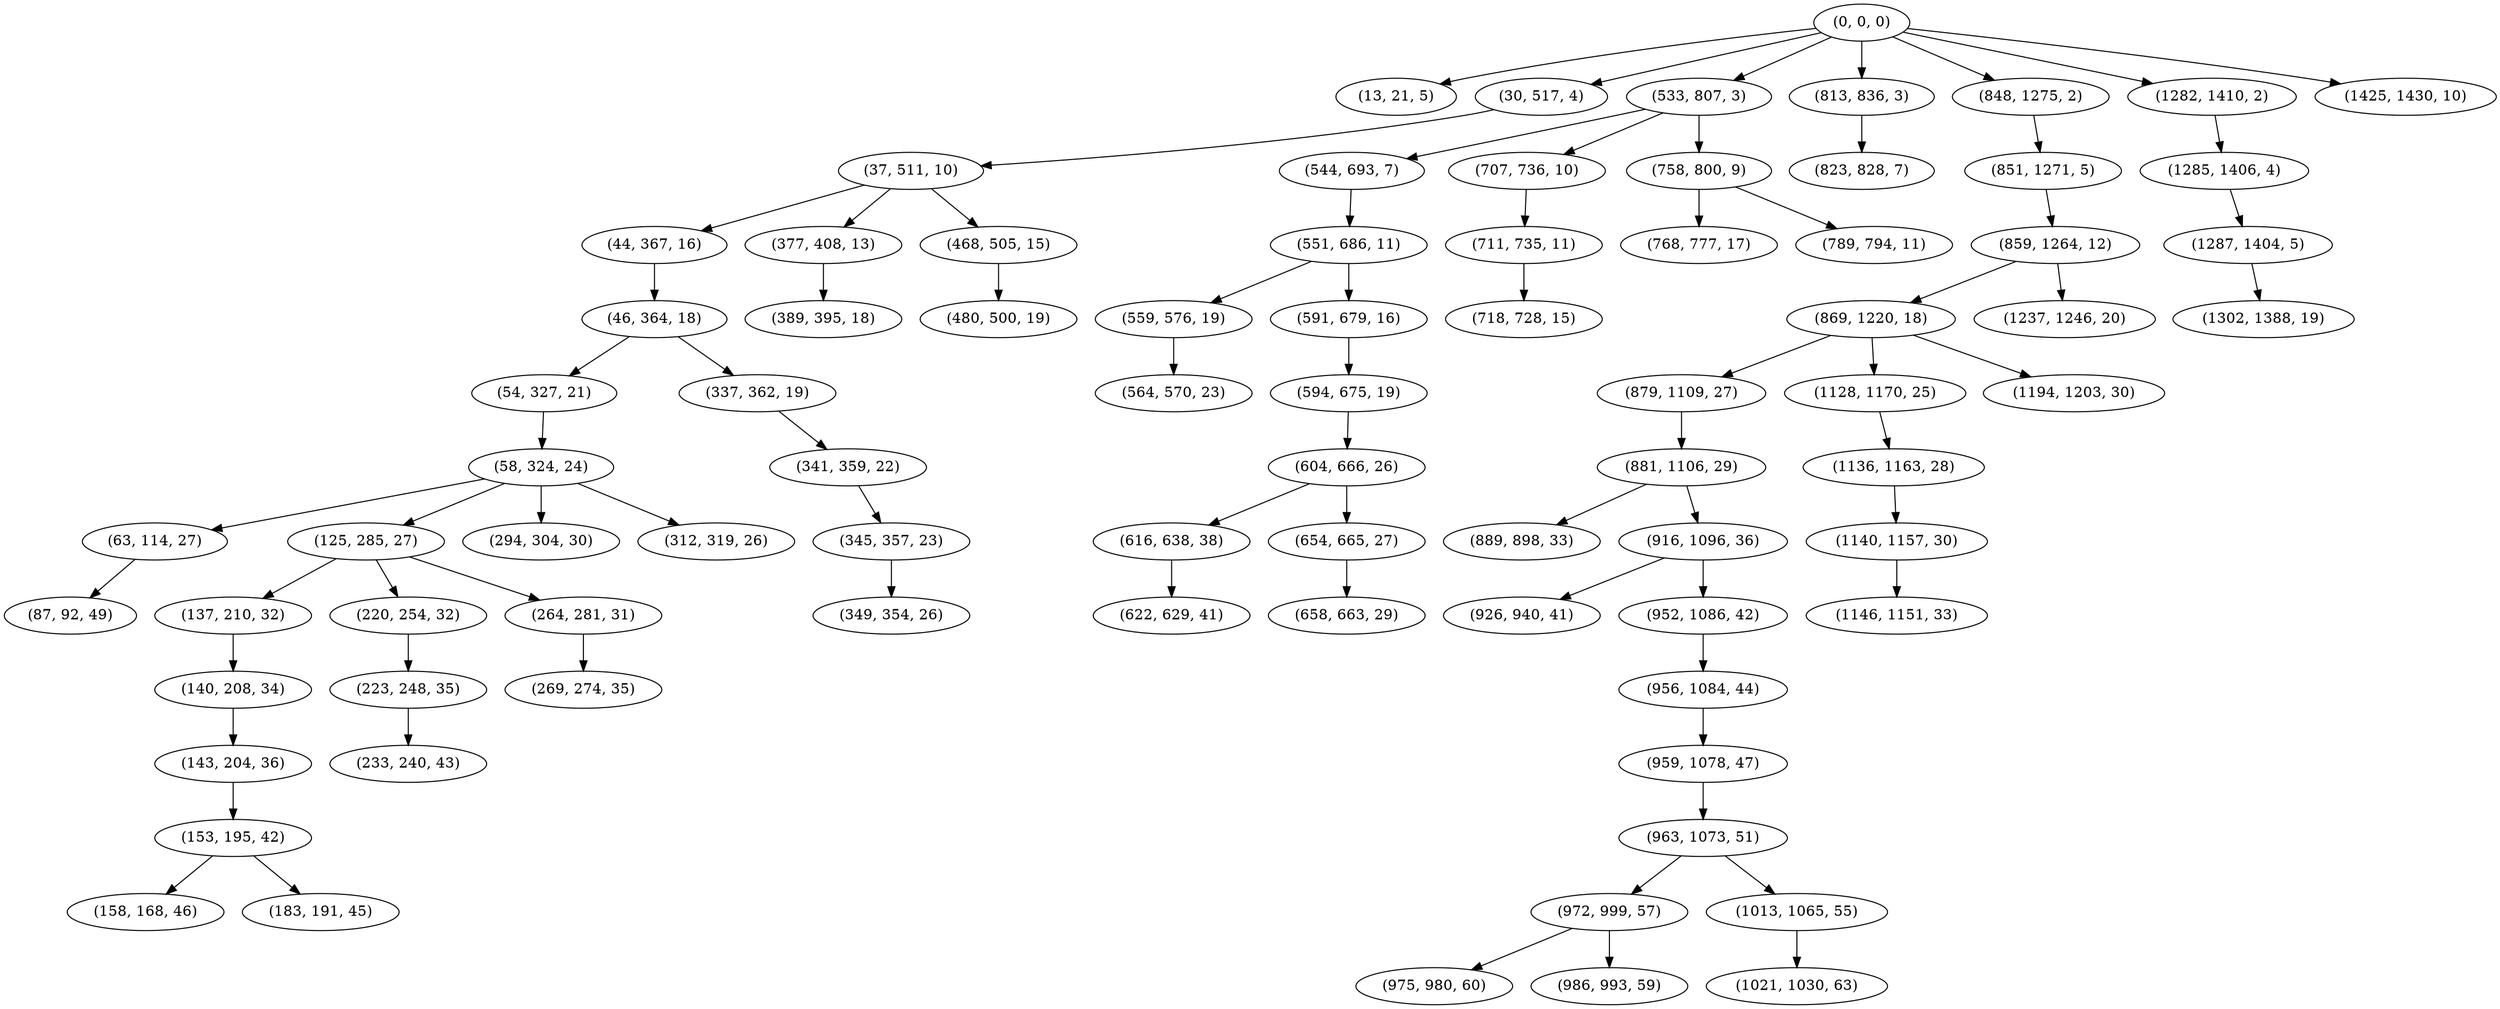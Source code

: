 digraph tree {
    "(0, 0, 0)";
    "(13, 21, 5)";
    "(30, 517, 4)";
    "(37, 511, 10)";
    "(44, 367, 16)";
    "(46, 364, 18)";
    "(54, 327, 21)";
    "(58, 324, 24)";
    "(63, 114, 27)";
    "(87, 92, 49)";
    "(125, 285, 27)";
    "(137, 210, 32)";
    "(140, 208, 34)";
    "(143, 204, 36)";
    "(153, 195, 42)";
    "(158, 168, 46)";
    "(183, 191, 45)";
    "(220, 254, 32)";
    "(223, 248, 35)";
    "(233, 240, 43)";
    "(264, 281, 31)";
    "(269, 274, 35)";
    "(294, 304, 30)";
    "(312, 319, 26)";
    "(337, 362, 19)";
    "(341, 359, 22)";
    "(345, 357, 23)";
    "(349, 354, 26)";
    "(377, 408, 13)";
    "(389, 395, 18)";
    "(468, 505, 15)";
    "(480, 500, 19)";
    "(533, 807, 3)";
    "(544, 693, 7)";
    "(551, 686, 11)";
    "(559, 576, 19)";
    "(564, 570, 23)";
    "(591, 679, 16)";
    "(594, 675, 19)";
    "(604, 666, 26)";
    "(616, 638, 38)";
    "(622, 629, 41)";
    "(654, 665, 27)";
    "(658, 663, 29)";
    "(707, 736, 10)";
    "(711, 735, 11)";
    "(718, 728, 15)";
    "(758, 800, 9)";
    "(768, 777, 17)";
    "(789, 794, 11)";
    "(813, 836, 3)";
    "(823, 828, 7)";
    "(848, 1275, 2)";
    "(851, 1271, 5)";
    "(859, 1264, 12)";
    "(869, 1220, 18)";
    "(879, 1109, 27)";
    "(881, 1106, 29)";
    "(889, 898, 33)";
    "(916, 1096, 36)";
    "(926, 940, 41)";
    "(952, 1086, 42)";
    "(956, 1084, 44)";
    "(959, 1078, 47)";
    "(963, 1073, 51)";
    "(972, 999, 57)";
    "(975, 980, 60)";
    "(986, 993, 59)";
    "(1013, 1065, 55)";
    "(1021, 1030, 63)";
    "(1128, 1170, 25)";
    "(1136, 1163, 28)";
    "(1140, 1157, 30)";
    "(1146, 1151, 33)";
    "(1194, 1203, 30)";
    "(1237, 1246, 20)";
    "(1282, 1410, 2)";
    "(1285, 1406, 4)";
    "(1287, 1404, 5)";
    "(1302, 1388, 19)";
    "(1425, 1430, 10)";
    "(0, 0, 0)" -> "(13, 21, 5)";
    "(0, 0, 0)" -> "(30, 517, 4)";
    "(0, 0, 0)" -> "(533, 807, 3)";
    "(0, 0, 0)" -> "(813, 836, 3)";
    "(0, 0, 0)" -> "(848, 1275, 2)";
    "(0, 0, 0)" -> "(1282, 1410, 2)";
    "(0, 0, 0)" -> "(1425, 1430, 10)";
    "(30, 517, 4)" -> "(37, 511, 10)";
    "(37, 511, 10)" -> "(44, 367, 16)";
    "(37, 511, 10)" -> "(377, 408, 13)";
    "(37, 511, 10)" -> "(468, 505, 15)";
    "(44, 367, 16)" -> "(46, 364, 18)";
    "(46, 364, 18)" -> "(54, 327, 21)";
    "(46, 364, 18)" -> "(337, 362, 19)";
    "(54, 327, 21)" -> "(58, 324, 24)";
    "(58, 324, 24)" -> "(63, 114, 27)";
    "(58, 324, 24)" -> "(125, 285, 27)";
    "(58, 324, 24)" -> "(294, 304, 30)";
    "(58, 324, 24)" -> "(312, 319, 26)";
    "(63, 114, 27)" -> "(87, 92, 49)";
    "(125, 285, 27)" -> "(137, 210, 32)";
    "(125, 285, 27)" -> "(220, 254, 32)";
    "(125, 285, 27)" -> "(264, 281, 31)";
    "(137, 210, 32)" -> "(140, 208, 34)";
    "(140, 208, 34)" -> "(143, 204, 36)";
    "(143, 204, 36)" -> "(153, 195, 42)";
    "(153, 195, 42)" -> "(158, 168, 46)";
    "(153, 195, 42)" -> "(183, 191, 45)";
    "(220, 254, 32)" -> "(223, 248, 35)";
    "(223, 248, 35)" -> "(233, 240, 43)";
    "(264, 281, 31)" -> "(269, 274, 35)";
    "(337, 362, 19)" -> "(341, 359, 22)";
    "(341, 359, 22)" -> "(345, 357, 23)";
    "(345, 357, 23)" -> "(349, 354, 26)";
    "(377, 408, 13)" -> "(389, 395, 18)";
    "(468, 505, 15)" -> "(480, 500, 19)";
    "(533, 807, 3)" -> "(544, 693, 7)";
    "(533, 807, 3)" -> "(707, 736, 10)";
    "(533, 807, 3)" -> "(758, 800, 9)";
    "(544, 693, 7)" -> "(551, 686, 11)";
    "(551, 686, 11)" -> "(559, 576, 19)";
    "(551, 686, 11)" -> "(591, 679, 16)";
    "(559, 576, 19)" -> "(564, 570, 23)";
    "(591, 679, 16)" -> "(594, 675, 19)";
    "(594, 675, 19)" -> "(604, 666, 26)";
    "(604, 666, 26)" -> "(616, 638, 38)";
    "(604, 666, 26)" -> "(654, 665, 27)";
    "(616, 638, 38)" -> "(622, 629, 41)";
    "(654, 665, 27)" -> "(658, 663, 29)";
    "(707, 736, 10)" -> "(711, 735, 11)";
    "(711, 735, 11)" -> "(718, 728, 15)";
    "(758, 800, 9)" -> "(768, 777, 17)";
    "(758, 800, 9)" -> "(789, 794, 11)";
    "(813, 836, 3)" -> "(823, 828, 7)";
    "(848, 1275, 2)" -> "(851, 1271, 5)";
    "(851, 1271, 5)" -> "(859, 1264, 12)";
    "(859, 1264, 12)" -> "(869, 1220, 18)";
    "(859, 1264, 12)" -> "(1237, 1246, 20)";
    "(869, 1220, 18)" -> "(879, 1109, 27)";
    "(869, 1220, 18)" -> "(1128, 1170, 25)";
    "(869, 1220, 18)" -> "(1194, 1203, 30)";
    "(879, 1109, 27)" -> "(881, 1106, 29)";
    "(881, 1106, 29)" -> "(889, 898, 33)";
    "(881, 1106, 29)" -> "(916, 1096, 36)";
    "(916, 1096, 36)" -> "(926, 940, 41)";
    "(916, 1096, 36)" -> "(952, 1086, 42)";
    "(952, 1086, 42)" -> "(956, 1084, 44)";
    "(956, 1084, 44)" -> "(959, 1078, 47)";
    "(959, 1078, 47)" -> "(963, 1073, 51)";
    "(963, 1073, 51)" -> "(972, 999, 57)";
    "(963, 1073, 51)" -> "(1013, 1065, 55)";
    "(972, 999, 57)" -> "(975, 980, 60)";
    "(972, 999, 57)" -> "(986, 993, 59)";
    "(1013, 1065, 55)" -> "(1021, 1030, 63)";
    "(1128, 1170, 25)" -> "(1136, 1163, 28)";
    "(1136, 1163, 28)" -> "(1140, 1157, 30)";
    "(1140, 1157, 30)" -> "(1146, 1151, 33)";
    "(1282, 1410, 2)" -> "(1285, 1406, 4)";
    "(1285, 1406, 4)" -> "(1287, 1404, 5)";
    "(1287, 1404, 5)" -> "(1302, 1388, 19)";
}
